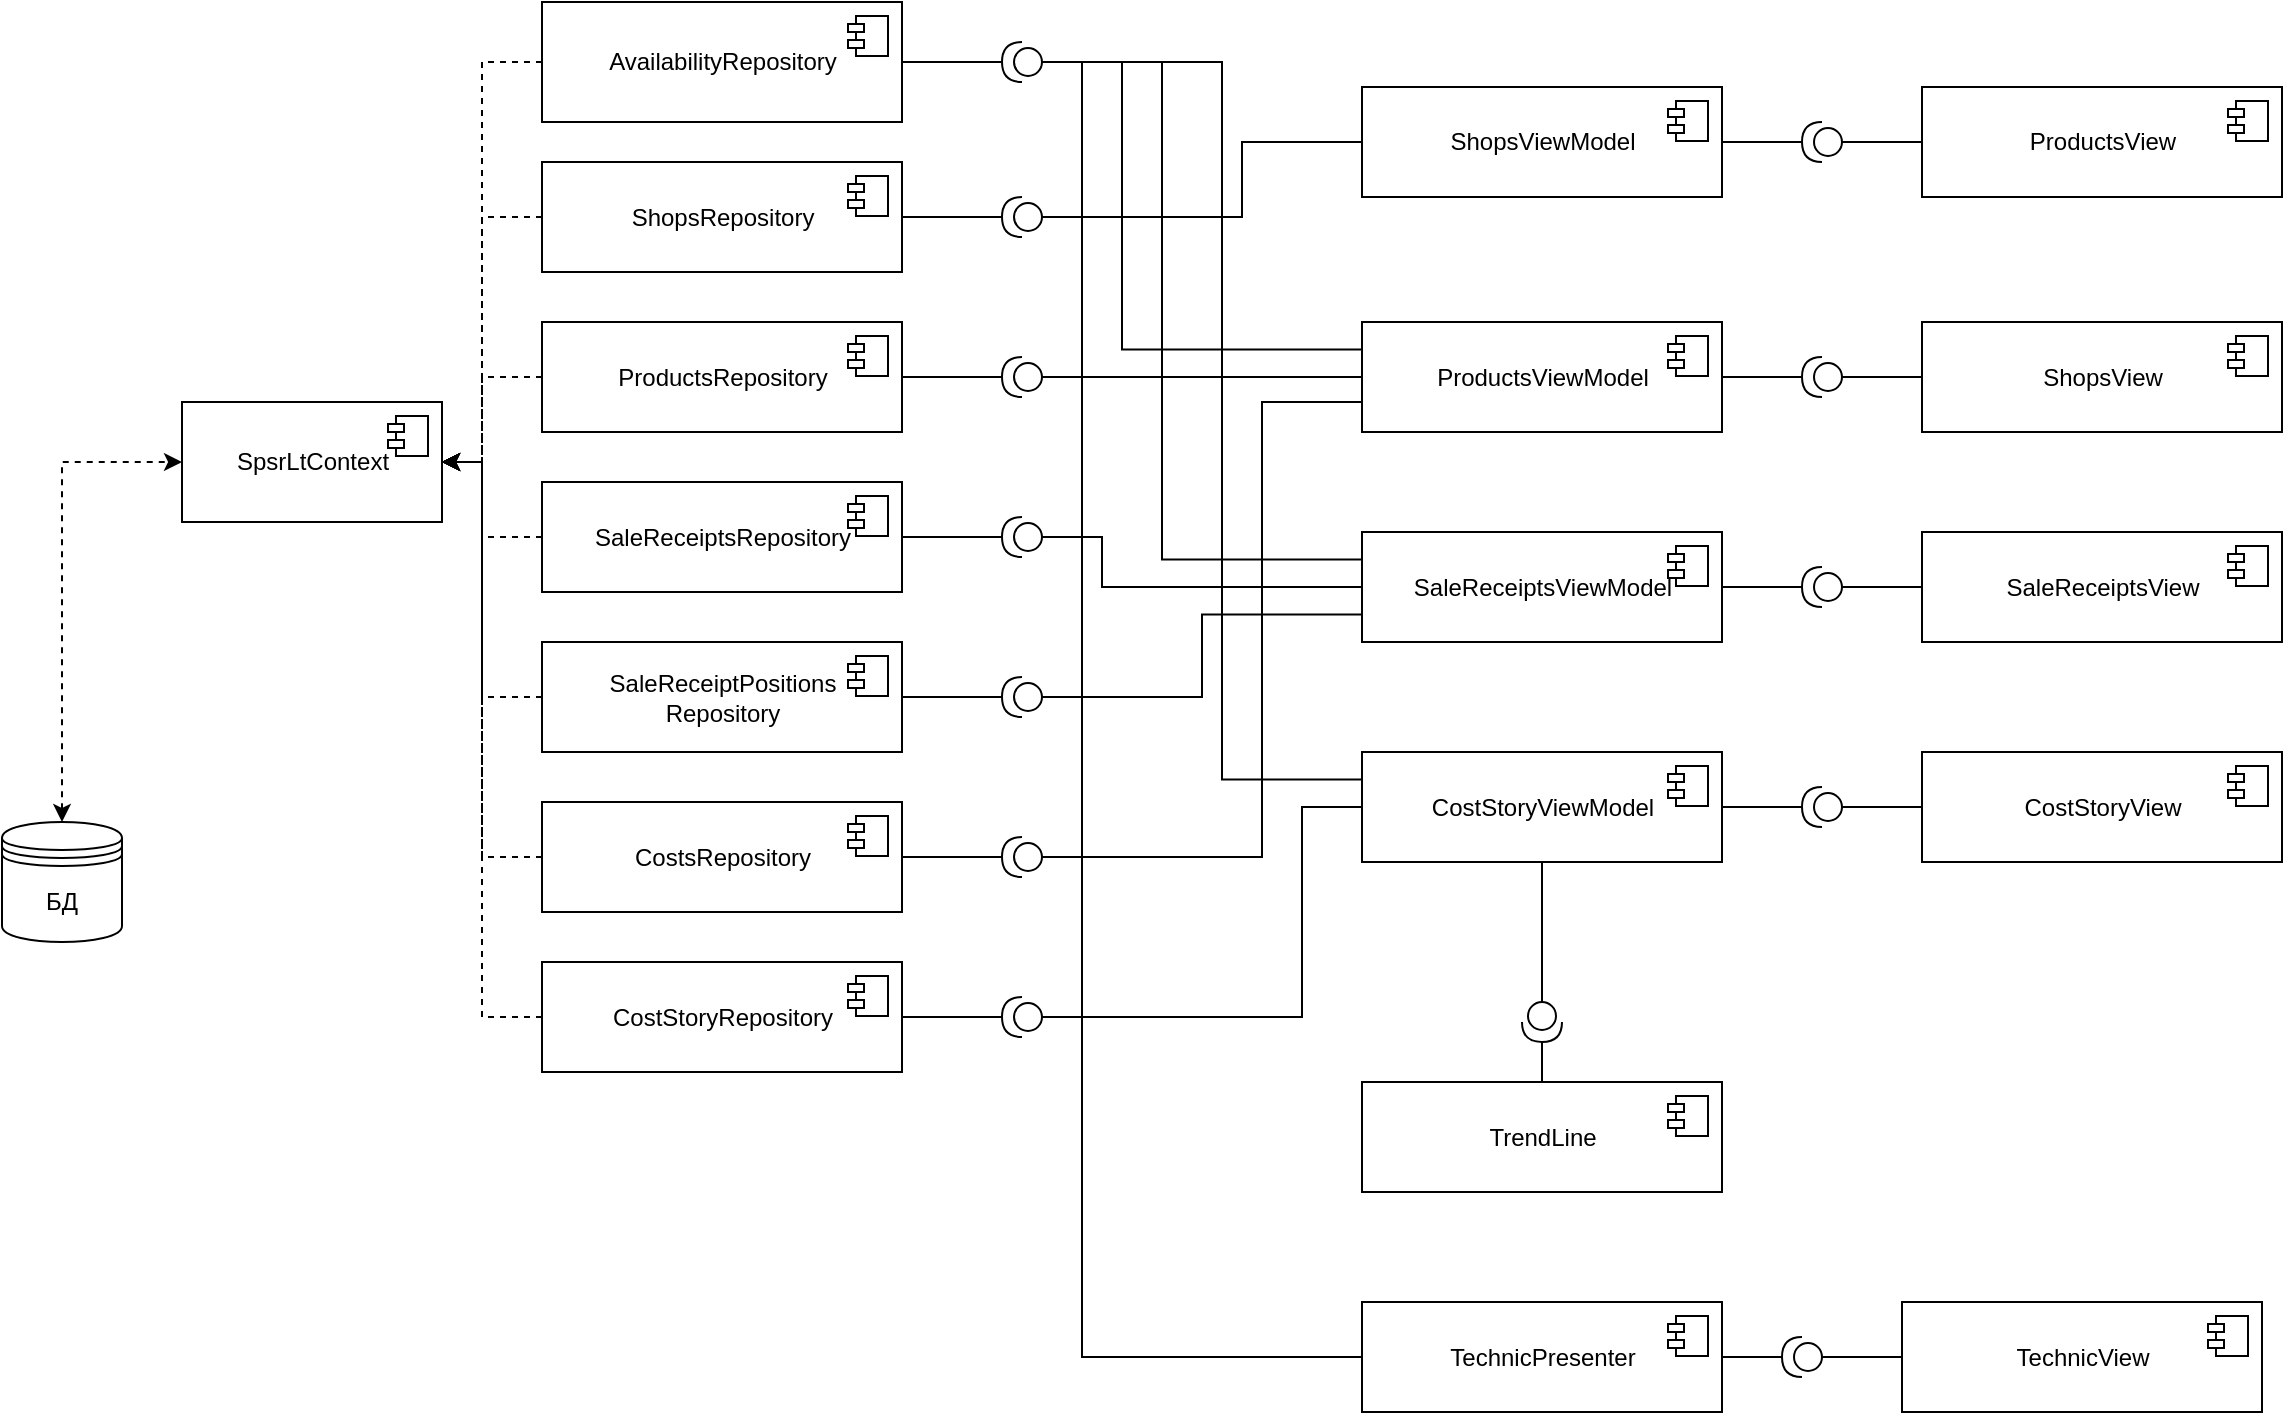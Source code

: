 <mxfile version="18.0.6" type="device"><diagram id="cAFp6scB9ZHnr3vbxid1" name="Страница 1"><mxGraphModel dx="1296" dy="1018" grid="1" gridSize="10" guides="1" tooltips="1" connect="1" arrows="1" fold="1" page="1" pageScale="1" pageWidth="827" pageHeight="1169" math="0" shadow="0"><root><mxCell id="0"/><mxCell id="1" parent="0"/><mxCell id="v0jWVcCd659Fp_3LrVib-6" style="edgeStyle=orthogonalEdgeStyle;rounded=0;orthogonalLoop=1;jettySize=auto;html=1;exitX=0.5;exitY=0;exitDx=0;exitDy=0;entryX=0;entryY=0.5;entryDx=0;entryDy=0;dashed=1;endArrow=classic;endFill=1;startArrow=classic;startFill=1;" parent="1" source="v0jWVcCd659Fp_3LrVib-5" target="1C4anHPGnGaI00nx966t-7" edge="1"><mxGeometry relative="1" as="geometry"><mxPoint x="160" y="275" as="targetPoint"/></mxGeometry></mxCell><mxCell id="v0jWVcCd659Fp_3LrVib-5" value="БД" style="shape=datastore;whiteSpace=wrap;html=1;" parent="1" vertex="1"><mxGeometry x="60" y="440" width="60" height="60" as="geometry"/></mxCell><mxCell id="1C4anHPGnGaI00nx966t-40" style="edgeStyle=orthogonalEdgeStyle;rounded=0;orthogonalLoop=1;jettySize=auto;html=1;exitX=1;exitY=0.5;exitDx=0;exitDy=0;exitPerimeter=0;entryX=1;entryY=0.5;entryDx=0;entryDy=0;endArrow=none;endFill=0;" edge="1" parent="1" source="1C4anHPGnGaI00nx966t-4" target="1C4anHPGnGaI00nx966t-9"><mxGeometry relative="1" as="geometry"/></mxCell><mxCell id="1C4anHPGnGaI00nx966t-69" style="edgeStyle=orthogonalEdgeStyle;rounded=0;orthogonalLoop=1;jettySize=auto;html=1;exitX=0;exitY=0.5;exitDx=0;exitDy=0;exitPerimeter=0;entryX=0;entryY=0.5;entryDx=0;entryDy=0;endArrow=none;endFill=0;" edge="1" parent="1" source="1C4anHPGnGaI00nx966t-4" target="1C4anHPGnGaI00nx966t-59"><mxGeometry relative="1" as="geometry"><Array as="points"><mxPoint x="600" y="60"/><mxPoint x="600" y="708"/></Array></mxGeometry></mxCell><mxCell id="1C4anHPGnGaI00nx966t-80" style="edgeStyle=orthogonalEdgeStyle;rounded=0;orthogonalLoop=1;jettySize=auto;html=1;exitX=0;exitY=0.5;exitDx=0;exitDy=0;exitPerimeter=0;entryX=0;entryY=0.25;entryDx=0;entryDy=0;endArrow=none;endFill=0;elbow=vertical;" edge="1" parent="1" source="1C4anHPGnGaI00nx966t-4" target="1C4anHPGnGaI00nx966t-30"><mxGeometry relative="1" as="geometry"><Array as="points"><mxPoint x="620" y="60"/><mxPoint x="620" y="204"/></Array></mxGeometry></mxCell><mxCell id="1C4anHPGnGaI00nx966t-82" style="edgeStyle=orthogonalEdgeStyle;rounded=0;orthogonalLoop=1;jettySize=auto;html=1;exitX=0;exitY=0.5;exitDx=0;exitDy=0;exitPerimeter=0;entryX=0;entryY=0.25;entryDx=0;entryDy=0;endArrow=none;endFill=0;elbow=vertical;" edge="1" parent="1" source="1C4anHPGnGaI00nx966t-4" target="1C4anHPGnGaI00nx966t-36"><mxGeometry relative="1" as="geometry"><Array as="points"><mxPoint x="640" y="60"/><mxPoint x="640" y="309"/></Array></mxGeometry></mxCell><mxCell id="1C4anHPGnGaI00nx966t-84" style="edgeStyle=orthogonalEdgeStyle;rounded=0;orthogonalLoop=1;jettySize=auto;html=1;exitX=0;exitY=0.5;exitDx=0;exitDy=0;exitPerimeter=0;entryX=0;entryY=0.25;entryDx=0;entryDy=0;endArrow=none;endFill=0;elbow=vertical;" edge="1" parent="1" source="1C4anHPGnGaI00nx966t-4" target="1C4anHPGnGaI00nx966t-38"><mxGeometry relative="1" as="geometry"><Array as="points"><mxPoint x="670" y="60"/><mxPoint x="670" y="419"/></Array></mxGeometry></mxCell><mxCell id="1C4anHPGnGaI00nx966t-4" value="" style="shape=providedRequiredInterface;html=1;verticalLabelPosition=bottom;sketch=0;flipH=1;" vertex="1" parent="1"><mxGeometry x="560" y="50" width="20" height="20" as="geometry"/></mxCell><mxCell id="1C4anHPGnGaI00nx966t-7" value="SpsrLtContext" style="html=1;dropTarget=0;" vertex="1" parent="1"><mxGeometry x="150" y="230" width="130" height="60" as="geometry"/></mxCell><mxCell id="1C4anHPGnGaI00nx966t-8" value="" style="shape=module;jettyWidth=8;jettyHeight=4;" vertex="1" parent="1C4anHPGnGaI00nx966t-7"><mxGeometry x="1" width="20" height="20" relative="1" as="geometry"><mxPoint x="-27" y="7" as="offset"/></mxGeometry></mxCell><mxCell id="1C4anHPGnGaI00nx966t-23" style="edgeStyle=orthogonalEdgeStyle;rounded=0;orthogonalLoop=1;jettySize=auto;html=1;exitX=0;exitY=0.5;exitDx=0;exitDy=0;entryX=1;entryY=0.5;entryDx=0;entryDy=0;endArrow=classic;endFill=1;dashed=1;" edge="1" parent="1" source="1C4anHPGnGaI00nx966t-9" target="1C4anHPGnGaI00nx966t-7"><mxGeometry relative="1" as="geometry"><Array as="points"><mxPoint x="300" y="60"/><mxPoint x="300" y="260"/></Array></mxGeometry></mxCell><mxCell id="1C4anHPGnGaI00nx966t-9" value="AvailabilityRepository" style="html=1;dropTarget=0;" vertex="1" parent="1"><mxGeometry x="330" y="30" width="180" height="60" as="geometry"/></mxCell><mxCell id="1C4anHPGnGaI00nx966t-10" value="" style="shape=module;jettyWidth=8;jettyHeight=4;" vertex="1" parent="1C4anHPGnGaI00nx966t-9"><mxGeometry x="1" width="20" height="20" relative="1" as="geometry"><mxPoint x="-27" y="7" as="offset"/></mxGeometry></mxCell><mxCell id="1C4anHPGnGaI00nx966t-24" style="edgeStyle=orthogonalEdgeStyle;rounded=0;orthogonalLoop=1;jettySize=auto;html=1;exitX=0;exitY=0.5;exitDx=0;exitDy=0;entryX=1;entryY=0.5;entryDx=0;entryDy=0;dashed=1;endArrow=classic;endFill=1;" edge="1" parent="1" source="1C4anHPGnGaI00nx966t-11" target="1C4anHPGnGaI00nx966t-7"><mxGeometry relative="1" as="geometry"><Array as="points"><mxPoint x="300" y="138"/><mxPoint x="300" y="260"/></Array></mxGeometry></mxCell><mxCell id="1C4anHPGnGaI00nx966t-11" value="ShopsRepository" style="html=1;dropTarget=0;" vertex="1" parent="1"><mxGeometry x="330" y="110" width="180" height="55" as="geometry"/></mxCell><mxCell id="1C4anHPGnGaI00nx966t-12" value="" style="shape=module;jettyWidth=8;jettyHeight=4;" vertex="1" parent="1C4anHPGnGaI00nx966t-11"><mxGeometry x="1" width="20" height="20" relative="1" as="geometry"><mxPoint x="-27" y="7" as="offset"/></mxGeometry></mxCell><mxCell id="1C4anHPGnGaI00nx966t-27" style="edgeStyle=orthogonalEdgeStyle;rounded=0;orthogonalLoop=1;jettySize=auto;html=1;exitX=0;exitY=0.5;exitDx=0;exitDy=0;dashed=1;endArrow=classic;endFill=1;" edge="1" parent="1" source="1C4anHPGnGaI00nx966t-13"><mxGeometry relative="1" as="geometry"><mxPoint x="280" y="260" as="targetPoint"/><Array as="points"><mxPoint x="300" y="378"/><mxPoint x="300" y="260"/></Array></mxGeometry></mxCell><mxCell id="1C4anHPGnGaI00nx966t-13" value="SaleReceiptPositions&lt;br&gt;Repository" style="html=1;dropTarget=0;" vertex="1" parent="1"><mxGeometry x="330" y="350" width="180" height="55" as="geometry"/></mxCell><mxCell id="1C4anHPGnGaI00nx966t-14" value="" style="shape=module;jettyWidth=8;jettyHeight=4;" vertex="1" parent="1C4anHPGnGaI00nx966t-13"><mxGeometry x="1" width="20" height="20" relative="1" as="geometry"><mxPoint x="-27" y="7" as="offset"/></mxGeometry></mxCell><mxCell id="1C4anHPGnGaI00nx966t-25" style="edgeStyle=orthogonalEdgeStyle;rounded=0;orthogonalLoop=1;jettySize=auto;html=1;exitX=0;exitY=0.5;exitDx=0;exitDy=0;dashed=1;endArrow=classic;endFill=1;" edge="1" parent="1" source="1C4anHPGnGaI00nx966t-15"><mxGeometry relative="1" as="geometry"><mxPoint x="280" y="260" as="targetPoint"/><Array as="points"><mxPoint x="300" y="218"/><mxPoint x="300" y="260"/></Array></mxGeometry></mxCell><mxCell id="1C4anHPGnGaI00nx966t-15" value="ProductsRepository" style="html=1;dropTarget=0;" vertex="1" parent="1"><mxGeometry x="330" y="190" width="180" height="55" as="geometry"/></mxCell><mxCell id="1C4anHPGnGaI00nx966t-16" value="" style="shape=module;jettyWidth=8;jettyHeight=4;" vertex="1" parent="1C4anHPGnGaI00nx966t-15"><mxGeometry x="1" width="20" height="20" relative="1" as="geometry"><mxPoint x="-27" y="7" as="offset"/></mxGeometry></mxCell><mxCell id="1C4anHPGnGaI00nx966t-28" style="edgeStyle=orthogonalEdgeStyle;rounded=0;orthogonalLoop=1;jettySize=auto;html=1;exitX=0;exitY=0.5;exitDx=0;exitDy=0;entryX=1;entryY=0.5;entryDx=0;entryDy=0;dashed=1;endArrow=classic;endFill=1;" edge="1" parent="1" source="1C4anHPGnGaI00nx966t-17" target="1C4anHPGnGaI00nx966t-7"><mxGeometry relative="1" as="geometry"><Array as="points"><mxPoint x="300" y="458"/><mxPoint x="300" y="260"/></Array></mxGeometry></mxCell><mxCell id="1C4anHPGnGaI00nx966t-17" value="CostsRepository" style="html=1;dropTarget=0;" vertex="1" parent="1"><mxGeometry x="330" y="430" width="180" height="55" as="geometry"/></mxCell><mxCell id="1C4anHPGnGaI00nx966t-18" value="" style="shape=module;jettyWidth=8;jettyHeight=4;" vertex="1" parent="1C4anHPGnGaI00nx966t-17"><mxGeometry x="1" width="20" height="20" relative="1" as="geometry"><mxPoint x="-27" y="7" as="offset"/></mxGeometry></mxCell><mxCell id="1C4anHPGnGaI00nx966t-29" style="edgeStyle=orthogonalEdgeStyle;rounded=0;orthogonalLoop=1;jettySize=auto;html=1;exitX=0;exitY=0.5;exitDx=0;exitDy=0;entryX=1;entryY=0.5;entryDx=0;entryDy=0;dashed=1;endArrow=classic;endFill=1;" edge="1" parent="1" source="1C4anHPGnGaI00nx966t-19" target="1C4anHPGnGaI00nx966t-7"><mxGeometry relative="1" as="geometry"><Array as="points"><mxPoint x="300" y="538"/><mxPoint x="300" y="260"/></Array></mxGeometry></mxCell><mxCell id="1C4anHPGnGaI00nx966t-19" value="CostStoryRepository" style="html=1;dropTarget=0;" vertex="1" parent="1"><mxGeometry x="330" y="510" width="180" height="55" as="geometry"/></mxCell><mxCell id="1C4anHPGnGaI00nx966t-20" value="" style="shape=module;jettyWidth=8;jettyHeight=4;" vertex="1" parent="1C4anHPGnGaI00nx966t-19"><mxGeometry x="1" width="20" height="20" relative="1" as="geometry"><mxPoint x="-27" y="7" as="offset"/></mxGeometry></mxCell><mxCell id="1C4anHPGnGaI00nx966t-26" style="edgeStyle=orthogonalEdgeStyle;rounded=0;orthogonalLoop=1;jettySize=auto;html=1;exitX=0;exitY=0.5;exitDx=0;exitDy=0;entryX=1;entryY=0.5;entryDx=0;entryDy=0;dashed=1;endArrow=classic;endFill=1;" edge="1" parent="1" source="1C4anHPGnGaI00nx966t-21" target="1C4anHPGnGaI00nx966t-7"><mxGeometry relative="1" as="geometry"><Array as="points"><mxPoint x="300" y="298"/><mxPoint x="300" y="260"/></Array></mxGeometry></mxCell><mxCell id="1C4anHPGnGaI00nx966t-21" value="SaleReceiptsRepository" style="html=1;dropTarget=0;" vertex="1" parent="1"><mxGeometry x="330" y="270" width="180" height="55" as="geometry"/></mxCell><mxCell id="1C4anHPGnGaI00nx966t-22" value="" style="shape=module;jettyWidth=8;jettyHeight=4;" vertex="1" parent="1C4anHPGnGaI00nx966t-21"><mxGeometry x="1" width="20" height="20" relative="1" as="geometry"><mxPoint x="-27" y="7" as="offset"/></mxGeometry></mxCell><mxCell id="1C4anHPGnGaI00nx966t-30" value="ProductsViewModel" style="html=1;dropTarget=0;" vertex="1" parent="1"><mxGeometry x="740" y="190" width="180" height="55" as="geometry"/></mxCell><mxCell id="1C4anHPGnGaI00nx966t-31" value="" style="shape=module;jettyWidth=8;jettyHeight=4;" vertex="1" parent="1C4anHPGnGaI00nx966t-30"><mxGeometry x="1" width="20" height="20" relative="1" as="geometry"><mxPoint x="-27" y="7" as="offset"/></mxGeometry></mxCell><mxCell id="1C4anHPGnGaI00nx966t-32" value="ProductsView" style="html=1;dropTarget=0;" vertex="1" parent="1"><mxGeometry x="1020" y="72.5" width="180" height="55" as="geometry"/></mxCell><mxCell id="1C4anHPGnGaI00nx966t-33" value="" style="shape=module;jettyWidth=8;jettyHeight=4;" vertex="1" parent="1C4anHPGnGaI00nx966t-32"><mxGeometry x="1" width="20" height="20" relative="1" as="geometry"><mxPoint x="-27" y="7" as="offset"/></mxGeometry></mxCell><mxCell id="1C4anHPGnGaI00nx966t-34" value="ShopsViewModel" style="html=1;dropTarget=0;" vertex="1" parent="1"><mxGeometry x="740" y="72.5" width="180" height="55" as="geometry"/></mxCell><mxCell id="1C4anHPGnGaI00nx966t-35" value="" style="shape=module;jettyWidth=8;jettyHeight=4;" vertex="1" parent="1C4anHPGnGaI00nx966t-34"><mxGeometry x="1" width="20" height="20" relative="1" as="geometry"><mxPoint x="-27" y="7" as="offset"/></mxGeometry></mxCell><mxCell id="1C4anHPGnGaI00nx966t-36" value="SaleReceiptsViewModel" style="html=1;dropTarget=0;" vertex="1" parent="1"><mxGeometry x="740" y="295" width="180" height="55" as="geometry"/></mxCell><mxCell id="1C4anHPGnGaI00nx966t-37" value="" style="shape=module;jettyWidth=8;jettyHeight=4;" vertex="1" parent="1C4anHPGnGaI00nx966t-36"><mxGeometry x="1" width="20" height="20" relative="1" as="geometry"><mxPoint x="-27" y="7" as="offset"/></mxGeometry></mxCell><mxCell id="1C4anHPGnGaI00nx966t-38" value="CostStoryViewModel" style="html=1;dropTarget=0;" vertex="1" parent="1"><mxGeometry x="740" y="405" width="180" height="55" as="geometry"/></mxCell><mxCell id="1C4anHPGnGaI00nx966t-39" value="" style="shape=module;jettyWidth=8;jettyHeight=4;" vertex="1" parent="1C4anHPGnGaI00nx966t-38"><mxGeometry x="1" width="20" height="20" relative="1" as="geometry"><mxPoint x="-27" y="7" as="offset"/></mxGeometry></mxCell><mxCell id="1C4anHPGnGaI00nx966t-52" style="edgeStyle=orthogonalEdgeStyle;rounded=0;orthogonalLoop=1;jettySize=auto;html=1;exitX=1;exitY=0.5;exitDx=0;exitDy=0;exitPerimeter=0;entryX=1;entryY=0.5;entryDx=0;entryDy=0;endArrow=none;endFill=0;" edge="1" parent="1" source="1C4anHPGnGaI00nx966t-41" target="1C4anHPGnGaI00nx966t-11"><mxGeometry relative="1" as="geometry"/></mxCell><mxCell id="1C4anHPGnGaI00nx966t-68" style="edgeStyle=orthogonalEdgeStyle;rounded=0;orthogonalLoop=1;jettySize=auto;html=1;exitX=0;exitY=0.5;exitDx=0;exitDy=0;exitPerimeter=0;entryX=0;entryY=0.5;entryDx=0;entryDy=0;endArrow=none;endFill=0;" edge="1" parent="1" source="1C4anHPGnGaI00nx966t-41" target="1C4anHPGnGaI00nx966t-59"><mxGeometry relative="1" as="geometry"><Array as="points"><mxPoint x="600" y="138"/><mxPoint x="600" y="708"/></Array></mxGeometry></mxCell><mxCell id="1C4anHPGnGaI00nx966t-70" style="edgeStyle=orthogonalEdgeStyle;rounded=0;orthogonalLoop=1;jettySize=auto;html=1;exitX=0;exitY=0.5;exitDx=0;exitDy=0;exitPerimeter=0;entryX=0;entryY=0.5;entryDx=0;entryDy=0;endArrow=none;endFill=0;" edge="1" parent="1" source="1C4anHPGnGaI00nx966t-41" target="1C4anHPGnGaI00nx966t-34"><mxGeometry relative="1" as="geometry"><Array as="points"><mxPoint x="680" y="138"/><mxPoint x="680" y="100"/></Array></mxGeometry></mxCell><mxCell id="1C4anHPGnGaI00nx966t-41" value="" style="shape=providedRequiredInterface;html=1;verticalLabelPosition=bottom;sketch=0;flipH=1;" vertex="1" parent="1"><mxGeometry x="560" y="127.5" width="20" height="20" as="geometry"/></mxCell><mxCell id="1C4anHPGnGaI00nx966t-51" style="edgeStyle=orthogonalEdgeStyle;rounded=0;orthogonalLoop=1;jettySize=auto;html=1;exitX=1;exitY=0.5;exitDx=0;exitDy=0;exitPerimeter=0;entryX=1;entryY=0.5;entryDx=0;entryDy=0;endArrow=none;endFill=0;" edge="1" parent="1" source="1C4anHPGnGaI00nx966t-42" target="1C4anHPGnGaI00nx966t-15"><mxGeometry relative="1" as="geometry"/></mxCell><mxCell id="1C4anHPGnGaI00nx966t-67" style="edgeStyle=orthogonalEdgeStyle;rounded=0;orthogonalLoop=1;jettySize=auto;html=1;exitX=0;exitY=0.5;exitDx=0;exitDy=0;exitPerimeter=0;entryX=0;entryY=0.5;entryDx=0;entryDy=0;endArrow=none;endFill=0;" edge="1" parent="1" source="1C4anHPGnGaI00nx966t-42" target="1C4anHPGnGaI00nx966t-59"><mxGeometry relative="1" as="geometry"><Array as="points"><mxPoint x="600" y="218"/><mxPoint x="600" y="708"/></Array></mxGeometry></mxCell><mxCell id="1C4anHPGnGaI00nx966t-77" style="edgeStyle=orthogonalEdgeStyle;rounded=0;orthogonalLoop=1;jettySize=auto;elbow=vertical;html=1;exitX=0;exitY=0.5;exitDx=0;exitDy=0;exitPerimeter=0;entryX=0;entryY=0.5;entryDx=0;entryDy=0;endArrow=none;endFill=0;" edge="1" parent="1" source="1C4anHPGnGaI00nx966t-42" target="1C4anHPGnGaI00nx966t-30"><mxGeometry relative="1" as="geometry"/></mxCell><mxCell id="1C4anHPGnGaI00nx966t-42" value="" style="shape=providedRequiredInterface;html=1;verticalLabelPosition=bottom;sketch=0;flipH=1;" vertex="1" parent="1"><mxGeometry x="560" y="207.5" width="20" height="20" as="geometry"/></mxCell><mxCell id="1C4anHPGnGaI00nx966t-50" style="edgeStyle=orthogonalEdgeStyle;rounded=0;orthogonalLoop=1;jettySize=auto;html=1;exitX=1;exitY=0.5;exitDx=0;exitDy=0;exitPerimeter=0;entryX=1;entryY=0.5;entryDx=0;entryDy=0;endArrow=none;endFill=0;" edge="1" parent="1" source="1C4anHPGnGaI00nx966t-43" target="1C4anHPGnGaI00nx966t-21"><mxGeometry relative="1" as="geometry"/></mxCell><mxCell id="1C4anHPGnGaI00nx966t-66" style="edgeStyle=orthogonalEdgeStyle;rounded=0;orthogonalLoop=1;jettySize=auto;html=1;exitX=0;exitY=0.5;exitDx=0;exitDy=0;exitPerimeter=0;entryX=0;entryY=0.5;entryDx=0;entryDy=0;endArrow=none;endFill=0;" edge="1" parent="1" source="1C4anHPGnGaI00nx966t-43" target="1C4anHPGnGaI00nx966t-59"><mxGeometry relative="1" as="geometry"><Array as="points"><mxPoint x="600" y="298"/><mxPoint x="600" y="708"/></Array></mxGeometry></mxCell><mxCell id="1C4anHPGnGaI00nx966t-78" style="edgeStyle=orthogonalEdgeStyle;rounded=0;orthogonalLoop=1;jettySize=auto;html=1;exitX=0;exitY=0.5;exitDx=0;exitDy=0;exitPerimeter=0;entryX=0;entryY=0.5;entryDx=0;entryDy=0;endArrow=none;endFill=0;elbow=vertical;" edge="1" parent="1" source="1C4anHPGnGaI00nx966t-43" target="1C4anHPGnGaI00nx966t-36"><mxGeometry relative="1" as="geometry"><Array as="points"><mxPoint x="610" y="298"/><mxPoint x="610" y="322"/></Array></mxGeometry></mxCell><mxCell id="1C4anHPGnGaI00nx966t-43" value="" style="shape=providedRequiredInterface;html=1;verticalLabelPosition=bottom;sketch=0;flipH=1;" vertex="1" parent="1"><mxGeometry x="560" y="287.5" width="20" height="20" as="geometry"/></mxCell><mxCell id="1C4anHPGnGaI00nx966t-49" style="edgeStyle=orthogonalEdgeStyle;rounded=0;orthogonalLoop=1;jettySize=auto;html=1;exitX=1;exitY=0.5;exitDx=0;exitDy=0;exitPerimeter=0;entryX=1;entryY=0.5;entryDx=0;entryDy=0;endArrow=none;endFill=0;" edge="1" parent="1" source="1C4anHPGnGaI00nx966t-44" target="1C4anHPGnGaI00nx966t-13"><mxGeometry relative="1" as="geometry"/></mxCell><mxCell id="1C4anHPGnGaI00nx966t-65" style="edgeStyle=orthogonalEdgeStyle;rounded=0;orthogonalLoop=1;jettySize=auto;html=1;exitX=0;exitY=0.5;exitDx=0;exitDy=0;exitPerimeter=0;entryX=0;entryY=0.5;entryDx=0;entryDy=0;endArrow=none;endFill=0;" edge="1" parent="1" source="1C4anHPGnGaI00nx966t-44" target="1C4anHPGnGaI00nx966t-59"><mxGeometry relative="1" as="geometry"><Array as="points"><mxPoint x="600" y="378"/><mxPoint x="600" y="708"/></Array></mxGeometry></mxCell><mxCell id="1C4anHPGnGaI00nx966t-81" style="edgeStyle=orthogonalEdgeStyle;rounded=0;orthogonalLoop=1;jettySize=auto;html=1;exitX=0;exitY=0.5;exitDx=0;exitDy=0;exitPerimeter=0;entryX=0;entryY=0.75;entryDx=0;entryDy=0;endArrow=none;endFill=0;elbow=vertical;" edge="1" parent="1" source="1C4anHPGnGaI00nx966t-44" target="1C4anHPGnGaI00nx966t-36"><mxGeometry relative="1" as="geometry"/></mxCell><mxCell id="1C4anHPGnGaI00nx966t-44" value="" style="shape=providedRequiredInterface;html=1;verticalLabelPosition=bottom;sketch=0;flipH=1;" vertex="1" parent="1"><mxGeometry x="560" y="367.5" width="20" height="20" as="geometry"/></mxCell><mxCell id="1C4anHPGnGaI00nx966t-48" style="edgeStyle=orthogonalEdgeStyle;rounded=0;orthogonalLoop=1;jettySize=auto;html=1;exitX=1;exitY=0.5;exitDx=0;exitDy=0;exitPerimeter=0;entryX=1;entryY=0.5;entryDx=0;entryDy=0;endArrow=none;endFill=0;" edge="1" parent="1" source="1C4anHPGnGaI00nx966t-45" target="1C4anHPGnGaI00nx966t-17"><mxGeometry relative="1" as="geometry"/></mxCell><mxCell id="1C4anHPGnGaI00nx966t-64" style="edgeStyle=orthogonalEdgeStyle;rounded=0;orthogonalLoop=1;jettySize=auto;html=1;exitX=0;exitY=0.5;exitDx=0;exitDy=0;exitPerimeter=0;entryX=0;entryY=0.5;entryDx=0;entryDy=0;endArrow=none;endFill=0;" edge="1" parent="1" source="1C4anHPGnGaI00nx966t-45" target="1C4anHPGnGaI00nx966t-59"><mxGeometry relative="1" as="geometry"><Array as="points"><mxPoint x="600" y="458"/><mxPoint x="600" y="708"/></Array></mxGeometry></mxCell><mxCell id="1C4anHPGnGaI00nx966t-79" style="edgeStyle=orthogonalEdgeStyle;rounded=0;orthogonalLoop=1;jettySize=auto;html=1;exitX=0;exitY=0.5;exitDx=0;exitDy=0;exitPerimeter=0;entryX=0;entryY=0.75;entryDx=0;entryDy=0;endArrow=none;endFill=0;elbow=vertical;" edge="1" parent="1" source="1C4anHPGnGaI00nx966t-45" target="1C4anHPGnGaI00nx966t-30"><mxGeometry relative="1" as="geometry"><Array as="points"><mxPoint x="690" y="458"/><mxPoint x="690" y="230"/><mxPoint x="740" y="230"/></Array></mxGeometry></mxCell><mxCell id="1C4anHPGnGaI00nx966t-45" value="" style="shape=providedRequiredInterface;html=1;verticalLabelPosition=bottom;sketch=0;flipH=1;" vertex="1" parent="1"><mxGeometry x="560" y="447.5" width="20" height="20" as="geometry"/></mxCell><mxCell id="1C4anHPGnGaI00nx966t-47" style="edgeStyle=orthogonalEdgeStyle;rounded=0;orthogonalLoop=1;jettySize=auto;html=1;exitX=1;exitY=0.5;exitDx=0;exitDy=0;exitPerimeter=0;entryX=1;entryY=0.5;entryDx=0;entryDy=0;endArrow=none;endFill=0;" edge="1" parent="1" source="1C4anHPGnGaI00nx966t-46" target="1C4anHPGnGaI00nx966t-19"><mxGeometry relative="1" as="geometry"/></mxCell><mxCell id="1C4anHPGnGaI00nx966t-63" style="edgeStyle=orthogonalEdgeStyle;rounded=0;orthogonalLoop=1;jettySize=auto;html=1;exitX=0;exitY=0.5;exitDx=0;exitDy=0;exitPerimeter=0;entryX=0;entryY=0.5;entryDx=0;entryDy=0;endArrow=none;endFill=0;" edge="1" parent="1" source="1C4anHPGnGaI00nx966t-46" target="1C4anHPGnGaI00nx966t-59"><mxGeometry relative="1" as="geometry"><Array as="points"><mxPoint x="600" y="538"/><mxPoint x="600" y="708"/></Array></mxGeometry></mxCell><mxCell id="1C4anHPGnGaI00nx966t-83" style="edgeStyle=orthogonalEdgeStyle;rounded=0;orthogonalLoop=1;jettySize=auto;html=1;exitX=0;exitY=0.5;exitDx=0;exitDy=0;exitPerimeter=0;entryX=0;entryY=0.5;entryDx=0;entryDy=0;endArrow=none;endFill=0;elbow=vertical;" edge="1" parent="1" source="1C4anHPGnGaI00nx966t-46" target="1C4anHPGnGaI00nx966t-38"><mxGeometry relative="1" as="geometry"><Array as="points"><mxPoint x="710" y="538"/><mxPoint x="710" y="432"/></Array></mxGeometry></mxCell><mxCell id="1C4anHPGnGaI00nx966t-46" value="" style="shape=providedRequiredInterface;html=1;verticalLabelPosition=bottom;sketch=0;flipH=1;" vertex="1" parent="1"><mxGeometry x="560" y="527.5" width="20" height="20" as="geometry"/></mxCell><mxCell id="1C4anHPGnGaI00nx966t-53" value="ShopsView" style="html=1;dropTarget=0;" vertex="1" parent="1"><mxGeometry x="1020" y="190" width="180" height="55" as="geometry"/></mxCell><mxCell id="1C4anHPGnGaI00nx966t-54" value="" style="shape=module;jettyWidth=8;jettyHeight=4;" vertex="1" parent="1C4anHPGnGaI00nx966t-53"><mxGeometry x="1" width="20" height="20" relative="1" as="geometry"><mxPoint x="-27" y="7" as="offset"/></mxGeometry></mxCell><mxCell id="1C4anHPGnGaI00nx966t-55" value="SaleReceiptsView" style="html=1;dropTarget=0;" vertex="1" parent="1"><mxGeometry x="1020" y="295" width="180" height="55" as="geometry"/></mxCell><mxCell id="1C4anHPGnGaI00nx966t-56" value="" style="shape=module;jettyWidth=8;jettyHeight=4;" vertex="1" parent="1C4anHPGnGaI00nx966t-55"><mxGeometry x="1" width="20" height="20" relative="1" as="geometry"><mxPoint x="-27" y="7" as="offset"/></mxGeometry></mxCell><mxCell id="1C4anHPGnGaI00nx966t-57" value="CostStoryView" style="html=1;dropTarget=0;" vertex="1" parent="1"><mxGeometry x="1020" y="405" width="180" height="55" as="geometry"/></mxCell><mxCell id="1C4anHPGnGaI00nx966t-58" value="" style="shape=module;jettyWidth=8;jettyHeight=4;" vertex="1" parent="1C4anHPGnGaI00nx966t-57"><mxGeometry x="1" width="20" height="20" relative="1" as="geometry"><mxPoint x="-27" y="7" as="offset"/></mxGeometry></mxCell><mxCell id="1C4anHPGnGaI00nx966t-59" value="TechnicPresenter" style="html=1;dropTarget=0;" vertex="1" parent="1"><mxGeometry x="740" y="680" width="180" height="55" as="geometry"/></mxCell><mxCell id="1C4anHPGnGaI00nx966t-60" value="" style="shape=module;jettyWidth=8;jettyHeight=4;" vertex="1" parent="1C4anHPGnGaI00nx966t-59"><mxGeometry x="1" width="20" height="20" relative="1" as="geometry"><mxPoint x="-27" y="7" as="offset"/></mxGeometry></mxCell><mxCell id="1C4anHPGnGaI00nx966t-61" value="TechnicView" style="html=1;dropTarget=0;" vertex="1" parent="1"><mxGeometry x="1010" y="680" width="180" height="55" as="geometry"/></mxCell><mxCell id="1C4anHPGnGaI00nx966t-62" value="" style="shape=module;jettyWidth=8;jettyHeight=4;" vertex="1" parent="1C4anHPGnGaI00nx966t-61"><mxGeometry x="1" width="20" height="20" relative="1" as="geometry"><mxPoint x="-27" y="7" as="offset"/></mxGeometry></mxCell><mxCell id="1C4anHPGnGaI00nx966t-71" value="TrendLine" style="html=1;dropTarget=0;" vertex="1" parent="1"><mxGeometry x="740" y="570" width="180" height="55" as="geometry"/></mxCell><mxCell id="1C4anHPGnGaI00nx966t-72" value="" style="shape=module;jettyWidth=8;jettyHeight=4;" vertex="1" parent="1C4anHPGnGaI00nx966t-71"><mxGeometry x="1" width="20" height="20" relative="1" as="geometry"><mxPoint x="-27" y="7" as="offset"/></mxGeometry></mxCell><mxCell id="1C4anHPGnGaI00nx966t-85" style="edgeStyle=orthogonalEdgeStyle;rounded=0;orthogonalLoop=1;jettySize=auto;html=1;exitX=1;exitY=0.5;exitDx=0;exitDy=0;exitPerimeter=0;entryX=1;entryY=0.5;entryDx=0;entryDy=0;endArrow=none;endFill=0;elbow=vertical;" edge="1" parent="1" source="1C4anHPGnGaI00nx966t-73" target="1C4anHPGnGaI00nx966t-59"><mxGeometry relative="1" as="geometry"/></mxCell><mxCell id="1C4anHPGnGaI00nx966t-86" style="edgeStyle=orthogonalEdgeStyle;rounded=0;orthogonalLoop=1;jettySize=auto;html=1;exitX=0;exitY=0.5;exitDx=0;exitDy=0;exitPerimeter=0;entryX=0;entryY=0.5;entryDx=0;entryDy=0;endArrow=none;endFill=0;elbow=vertical;" edge="1" parent="1" source="1C4anHPGnGaI00nx966t-73" target="1C4anHPGnGaI00nx966t-61"><mxGeometry relative="1" as="geometry"/></mxCell><mxCell id="1C4anHPGnGaI00nx966t-73" value="" style="shape=providedRequiredInterface;html=1;verticalLabelPosition=bottom;sketch=0;flipH=1;" vertex="1" parent="1"><mxGeometry x="950" y="697.5" width="20" height="20" as="geometry"/></mxCell><mxCell id="1C4anHPGnGaI00nx966t-75" style="edgeStyle=elbowEdgeStyle;rounded=0;orthogonalLoop=1;jettySize=auto;elbow=vertical;html=1;exitX=1;exitY=0.5;exitDx=0;exitDy=0;exitPerimeter=0;entryX=0.5;entryY=0;entryDx=0;entryDy=0;endArrow=none;endFill=0;" edge="1" parent="1" source="1C4anHPGnGaI00nx966t-74" target="1C4anHPGnGaI00nx966t-71"><mxGeometry relative="1" as="geometry"/></mxCell><mxCell id="1C4anHPGnGaI00nx966t-76" style="edgeStyle=elbowEdgeStyle;rounded=0;orthogonalLoop=1;jettySize=auto;elbow=vertical;html=1;exitX=0;exitY=0.5;exitDx=0;exitDy=0;exitPerimeter=0;entryX=0.5;entryY=1;entryDx=0;entryDy=0;endArrow=none;endFill=0;" edge="1" parent="1" source="1C4anHPGnGaI00nx966t-74" target="1C4anHPGnGaI00nx966t-38"><mxGeometry relative="1" as="geometry"/></mxCell><mxCell id="1C4anHPGnGaI00nx966t-74" value="" style="shape=providedRequiredInterface;html=1;verticalLabelPosition=bottom;sketch=0;flipH=1;direction=south;" vertex="1" parent="1"><mxGeometry x="820" y="530" width="20" height="20" as="geometry"/></mxCell><mxCell id="1C4anHPGnGaI00nx966t-97" style="edgeStyle=orthogonalEdgeStyle;rounded=0;orthogonalLoop=1;jettySize=auto;html=1;exitX=1;exitY=0.5;exitDx=0;exitDy=0;exitPerimeter=0;entryX=1;entryY=0.5;entryDx=0;entryDy=0;endArrow=none;endFill=0;elbow=vertical;" edge="1" parent="1" source="1C4anHPGnGaI00nx966t-87" target="1C4anHPGnGaI00nx966t-38"><mxGeometry relative="1" as="geometry"/></mxCell><mxCell id="1C4anHPGnGaI00nx966t-98" style="edgeStyle=orthogonalEdgeStyle;rounded=0;orthogonalLoop=1;jettySize=auto;html=1;exitX=0;exitY=0.5;exitDx=0;exitDy=0;exitPerimeter=0;entryX=0;entryY=0.5;entryDx=0;entryDy=0;endArrow=none;endFill=0;elbow=vertical;" edge="1" parent="1" source="1C4anHPGnGaI00nx966t-87" target="1C4anHPGnGaI00nx966t-57"><mxGeometry relative="1" as="geometry"/></mxCell><mxCell id="1C4anHPGnGaI00nx966t-87" value="" style="shape=providedRequiredInterface;html=1;verticalLabelPosition=bottom;sketch=0;flipH=1;" vertex="1" parent="1"><mxGeometry x="960" y="422.5" width="20" height="20" as="geometry"/></mxCell><mxCell id="1C4anHPGnGaI00nx966t-95" style="edgeStyle=orthogonalEdgeStyle;rounded=0;orthogonalLoop=1;jettySize=auto;html=1;exitX=1;exitY=0.5;exitDx=0;exitDy=0;exitPerimeter=0;entryX=1;entryY=0.5;entryDx=0;entryDy=0;endArrow=none;endFill=0;elbow=vertical;" edge="1" parent="1" source="1C4anHPGnGaI00nx966t-88" target="1C4anHPGnGaI00nx966t-36"><mxGeometry relative="1" as="geometry"/></mxCell><mxCell id="1C4anHPGnGaI00nx966t-96" style="edgeStyle=orthogonalEdgeStyle;rounded=0;orthogonalLoop=1;jettySize=auto;html=1;exitX=0;exitY=0.5;exitDx=0;exitDy=0;exitPerimeter=0;entryX=0;entryY=0.5;entryDx=0;entryDy=0;endArrow=none;endFill=0;elbow=vertical;" edge="1" parent="1" source="1C4anHPGnGaI00nx966t-88" target="1C4anHPGnGaI00nx966t-55"><mxGeometry relative="1" as="geometry"/></mxCell><mxCell id="1C4anHPGnGaI00nx966t-88" value="" style="shape=providedRequiredInterface;html=1;verticalLabelPosition=bottom;sketch=0;flipH=1;" vertex="1" parent="1"><mxGeometry x="960" y="312.5" width="20" height="20" as="geometry"/></mxCell><mxCell id="1C4anHPGnGaI00nx966t-93" style="edgeStyle=orthogonalEdgeStyle;rounded=0;orthogonalLoop=1;jettySize=auto;html=1;exitX=1;exitY=0.5;exitDx=0;exitDy=0;exitPerimeter=0;entryX=1;entryY=0.5;entryDx=0;entryDy=0;endArrow=none;endFill=0;elbow=vertical;" edge="1" parent="1" source="1C4anHPGnGaI00nx966t-89" target="1C4anHPGnGaI00nx966t-30"><mxGeometry relative="1" as="geometry"/></mxCell><mxCell id="1C4anHPGnGaI00nx966t-94" style="edgeStyle=orthogonalEdgeStyle;rounded=0;orthogonalLoop=1;jettySize=auto;html=1;exitX=0;exitY=0.5;exitDx=0;exitDy=0;exitPerimeter=0;entryX=0;entryY=0.5;entryDx=0;entryDy=0;endArrow=none;endFill=0;elbow=vertical;" edge="1" parent="1" source="1C4anHPGnGaI00nx966t-89" target="1C4anHPGnGaI00nx966t-53"><mxGeometry relative="1" as="geometry"/></mxCell><mxCell id="1C4anHPGnGaI00nx966t-89" value="" style="shape=providedRequiredInterface;html=1;verticalLabelPosition=bottom;sketch=0;flipH=1;" vertex="1" parent="1"><mxGeometry x="960" y="207.5" width="20" height="20" as="geometry"/></mxCell><mxCell id="1C4anHPGnGaI00nx966t-91" style="edgeStyle=orthogonalEdgeStyle;rounded=0;orthogonalLoop=1;jettySize=auto;html=1;exitX=1;exitY=0.5;exitDx=0;exitDy=0;exitPerimeter=0;entryX=1;entryY=0.5;entryDx=0;entryDy=0;endArrow=none;endFill=0;elbow=vertical;" edge="1" parent="1" source="1C4anHPGnGaI00nx966t-90" target="1C4anHPGnGaI00nx966t-34"><mxGeometry relative="1" as="geometry"/></mxCell><mxCell id="1C4anHPGnGaI00nx966t-92" style="edgeStyle=orthogonalEdgeStyle;rounded=0;orthogonalLoop=1;jettySize=auto;html=1;exitX=0;exitY=0.5;exitDx=0;exitDy=0;exitPerimeter=0;entryX=0;entryY=0.5;entryDx=0;entryDy=0;endArrow=none;endFill=0;elbow=vertical;" edge="1" parent="1" source="1C4anHPGnGaI00nx966t-90" target="1C4anHPGnGaI00nx966t-32"><mxGeometry relative="1" as="geometry"/></mxCell><mxCell id="1C4anHPGnGaI00nx966t-90" value="" style="shape=providedRequiredInterface;html=1;verticalLabelPosition=bottom;sketch=0;flipH=1;" vertex="1" parent="1"><mxGeometry x="960" y="90" width="20" height="20" as="geometry"/></mxCell></root></mxGraphModel></diagram></mxfile>